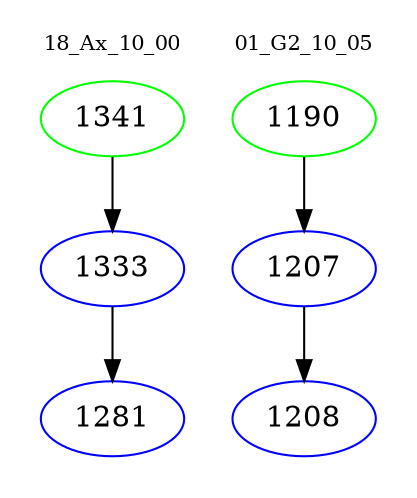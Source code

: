 digraph{
subgraph cluster_0 {
color = white
label = "18_Ax_10_00";
fontsize=10;
T0_1341 [label="1341", color="green"]
T0_1341 -> T0_1333 [color="black"]
T0_1333 [label="1333", color="blue"]
T0_1333 -> T0_1281 [color="black"]
T0_1281 [label="1281", color="blue"]
}
subgraph cluster_1 {
color = white
label = "01_G2_10_05";
fontsize=10;
T1_1190 [label="1190", color="green"]
T1_1190 -> T1_1207 [color="black"]
T1_1207 [label="1207", color="blue"]
T1_1207 -> T1_1208 [color="black"]
T1_1208 [label="1208", color="blue"]
}
}
